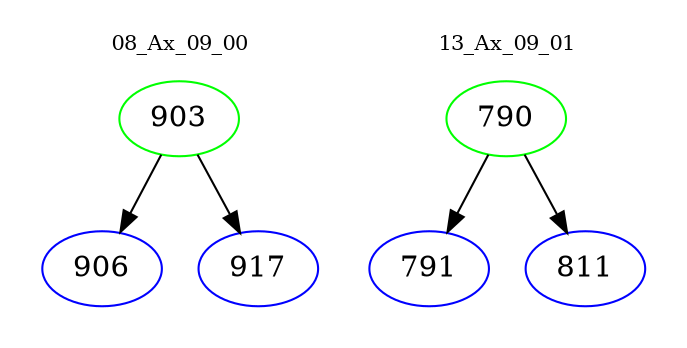 digraph{
subgraph cluster_0 {
color = white
label = "08_Ax_09_00";
fontsize=10;
T0_903 [label="903", color="green"]
T0_903 -> T0_906 [color="black"]
T0_906 [label="906", color="blue"]
T0_903 -> T0_917 [color="black"]
T0_917 [label="917", color="blue"]
}
subgraph cluster_1 {
color = white
label = "13_Ax_09_01";
fontsize=10;
T1_790 [label="790", color="green"]
T1_790 -> T1_791 [color="black"]
T1_791 [label="791", color="blue"]
T1_790 -> T1_811 [color="black"]
T1_811 [label="811", color="blue"]
}
}
